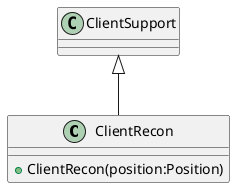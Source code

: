 @startuml
class ClientRecon {
    + ClientRecon(position:Position)
}
ClientSupport <|-- ClientRecon
@enduml
